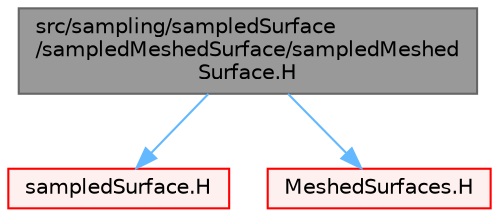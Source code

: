 digraph "src/sampling/sampledSurface/sampledMeshedSurface/sampledMeshedSurface.H"
{
 // LATEX_PDF_SIZE
  bgcolor="transparent";
  edge [fontname=Helvetica,fontsize=10,labelfontname=Helvetica,labelfontsize=10];
  node [fontname=Helvetica,fontsize=10,shape=box,height=0.2,width=0.4];
  Node1 [id="Node000001",label="src/sampling/sampledSurface\l/sampledMeshedSurface/sampledMeshed\lSurface.H",height=0.2,width=0.4,color="gray40", fillcolor="grey60", style="filled", fontcolor="black",tooltip=" "];
  Node1 -> Node2 [id="edge1_Node000001_Node000002",color="steelblue1",style="solid",tooltip=" "];
  Node2 [id="Node000002",label="sampledSurface.H",height=0.2,width=0.4,color="red", fillcolor="#FFF0F0", style="filled",URL="$sampledSurface_8H.html",tooltip=" "];
  Node1 -> Node411 [id="edge2_Node000001_Node000411",color="steelblue1",style="solid",tooltip=" "];
  Node411 [id="Node000411",label="MeshedSurfaces.H",height=0.2,width=0.4,color="red", fillcolor="#FFF0F0", style="filled",URL="$MeshedSurfaces_8H.html",tooltip=" "];
}
